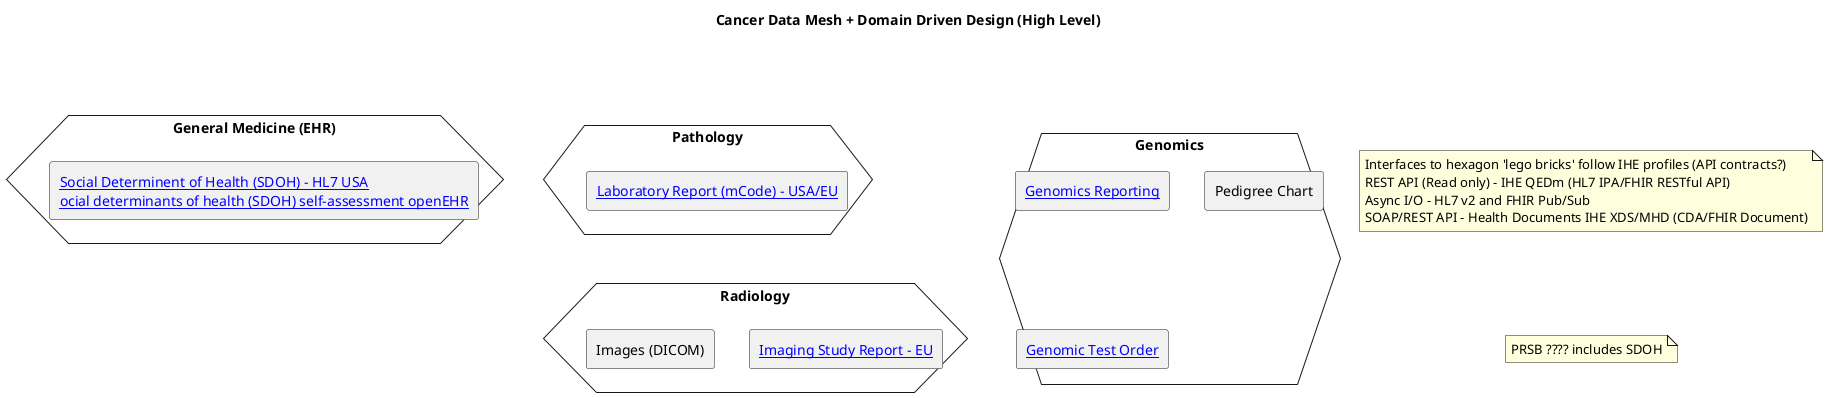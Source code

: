 @startuml

title "Cancer Data Mesh + Domain Driven Design (High Level)"

hexagon "General Medicine (EHR)" as EHR {
 rectangle "[[https://build.fhir.org/ig/HL7/fhir-sdoh-clinicalcare/ Social Determinent of Health (SDOH) - HL7 USA]]\n[[https://ckm.openehr.org/ckm/archetypes/1013.1.5804 ocial determinants of health (SDOH) self-assessment openEHR]]" as SDOH
}

hexagon "Pathology" as path {
 rectangle "[[https://build.fhir.org/ig/HL7/fhir-mCODE-ig/index.html Laboratory Report (mCode) - USA/EU]]" as ORUP
}

hexagon "Genomics" as genomics {
 rectangle "[[https://build.fhir.org/ig/HL7/genomics-reporting/ Genomics Reporting]]" as ORUG
 rectangle "Pedigree Chart" as pedigree
 rectangle "[[https://nw-gmsa.github.io/R4/Questionnaire-GenomicTestOrder.html Genomic Test Order]]" as ORMG
}


hexagon "Radiology" as radiology {
 rectangle "[[https://build.fhir.org/ig/hl7-eu/imaging/ Imaging Study Report - EU]]" as study
 rectangle "Images (DICOM)" as images

}

EHR -d[hidden] path
path -d[hidden]- radiology

note "Interfaces to hexagon 'lego bricks' follow IHE profiles (API contracts?)\nREST API (Read only) - IHE QEDm (HL7 IPA/FHIR RESTful API)\nAsync I/O - HL7 v2 and FHIR Pub/Sub\nSOAP/REST API - Health Documents IHE XDS/MHD (CDA/FHIR Document)" as N1

note "PRSB ???? includes SDOH" as N2

N1 .d[hidden]. N2

@enduml
